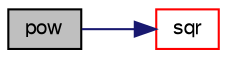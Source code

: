 digraph "pow"
{
  bgcolor="transparent";
  edge [fontname="FreeSans",fontsize="10",labelfontname="FreeSans",labelfontsize="10"];
  node [fontname="FreeSans",fontsize="10",shape=record];
  rankdir="LR";
  Node69478 [label="pow",height=0.2,width=0.4,color="black", fillcolor="grey75", style="filled", fontcolor="black"];
  Node69478 -> Node69479 [color="midnightblue",fontsize="10",style="solid",fontname="FreeSans"];
  Node69479 [label="sqr",height=0.2,width=0.4,color="red",URL="$a21124.html#a277dc11c581d53826ab5090b08f3b17b"];
}
